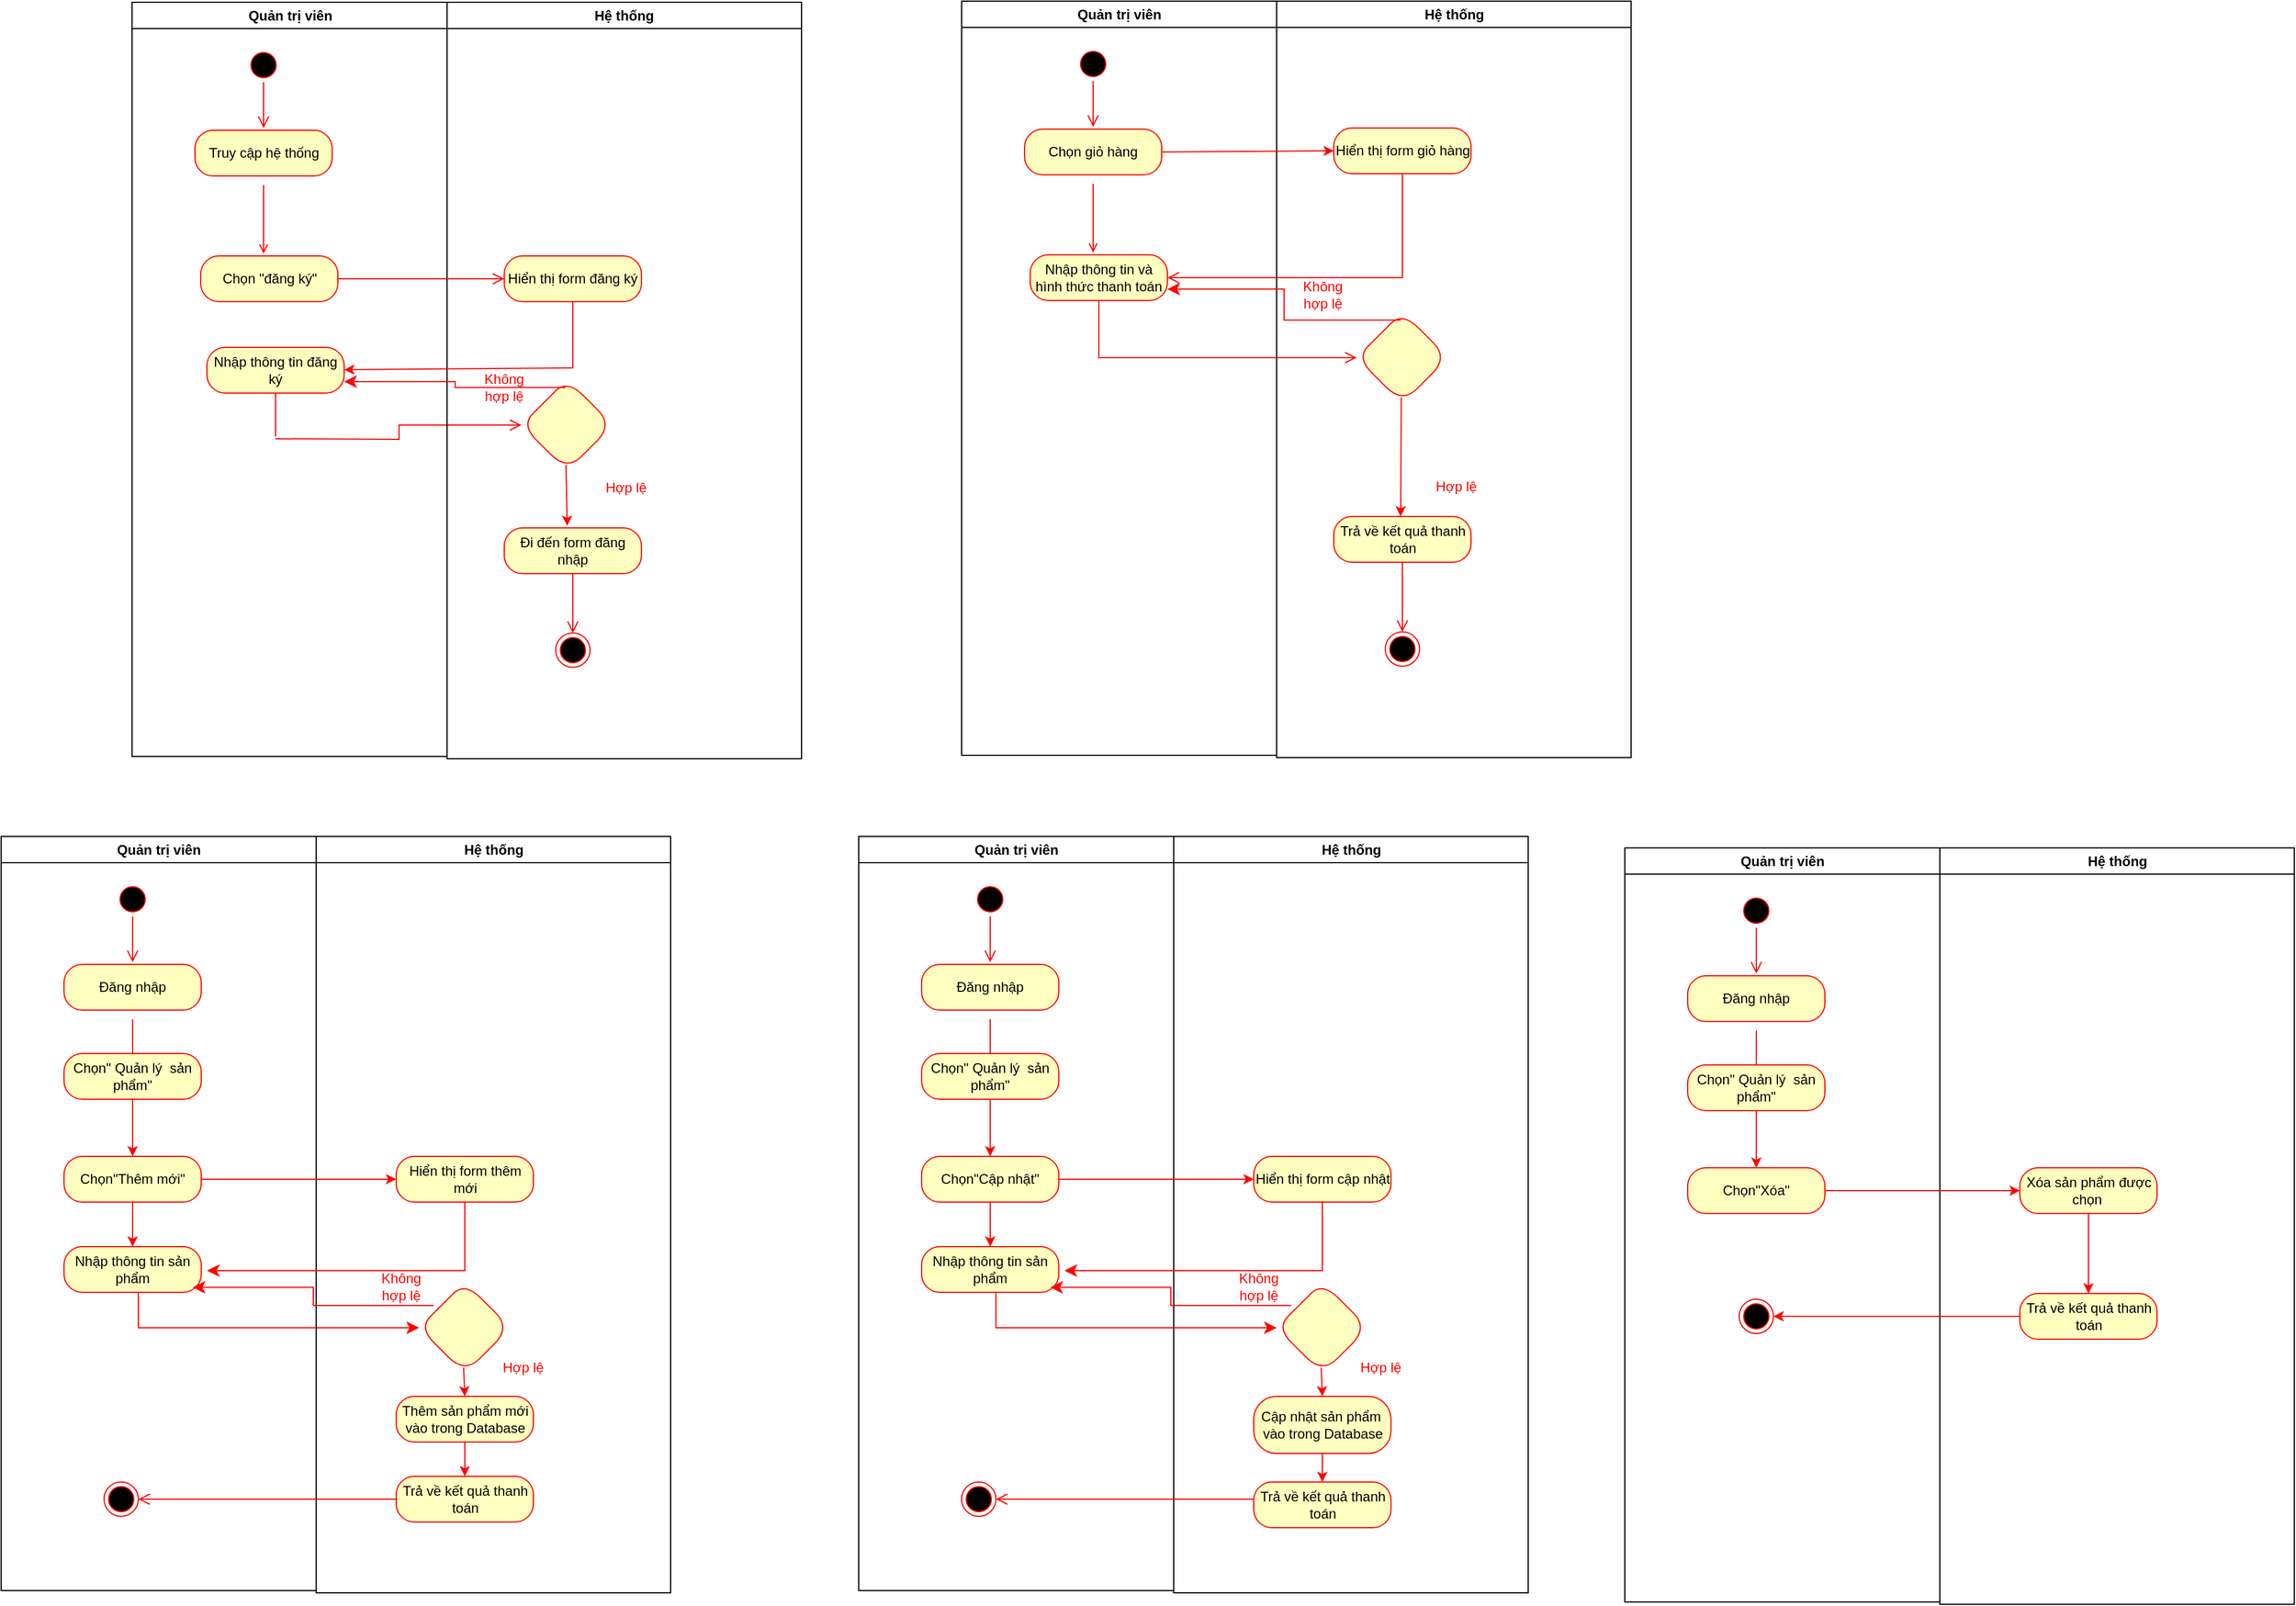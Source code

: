 <mxfile version="24.3.1" type="github">
  <diagram name="Page-1" id="e7e014a7-5840-1c2e-5031-d8a46d1fe8dd">
    <mxGraphModel dx="1804" dy="1042" grid="1" gridSize="10" guides="1" tooltips="1" connect="1" arrows="1" fold="1" page="1" pageScale="1" pageWidth="1169" pageHeight="826" background="none" math="0" shadow="0">
      <root>
        <mxCell id="0" />
        <mxCell id="1" parent="0" />
        <mxCell id="2" value="Quản trị viên" style="swimlane;whiteSpace=wrap" parent="1" vertex="1">
          <mxGeometry x="164.5" y="130" width="275.5" height="660" as="geometry" />
        </mxCell>
        <mxCell id="5" value="" style="ellipse;shape=startState;fillColor=#000000;strokeColor=#ff0000;" parent="2" vertex="1">
          <mxGeometry x="100" y="40" width="30" height="30" as="geometry" />
        </mxCell>
        <mxCell id="6" value="" style="edgeStyle=elbowEdgeStyle;elbow=horizontal;verticalAlign=bottom;endArrow=open;endSize=8;strokeColor=#FF0000;endFill=1;rounded=0" parent="2" source="5" edge="1">
          <mxGeometry x="100" y="40" as="geometry">
            <mxPoint x="115" y="110" as="targetPoint" />
          </mxGeometry>
        </mxCell>
        <mxCell id="9" value="" style="endArrow=open;strokeColor=#FF0000;endFill=1;rounded=0" parent="2" edge="1">
          <mxGeometry relative="1" as="geometry">
            <mxPoint x="115" y="160" as="sourcePoint" />
            <mxPoint x="115" y="220" as="targetPoint" />
          </mxGeometry>
        </mxCell>
        <mxCell id="1qnnJnAigtBVp87FX5BY-41" value="Truy cập hệ thống" style="rounded=1;whiteSpace=wrap;html=1;arcSize=40;fontColor=#000000;fillColor=#ffffc0;strokeColor=#ff0000;" vertex="1" parent="2">
          <mxGeometry x="55" y="112" width="120" height="40" as="geometry" />
        </mxCell>
        <mxCell id="1qnnJnAigtBVp87FX5BY-43" value="Chọn &quot;đăng ký&quot;" style="rounded=1;whiteSpace=wrap;html=1;arcSize=40;fontColor=#000000;fillColor=#ffffc0;strokeColor=#ff0000;" vertex="1" parent="2">
          <mxGeometry x="60" y="222" width="120" height="40" as="geometry" />
        </mxCell>
        <mxCell id="1qnnJnAigtBVp87FX5BY-115" value="Nhập thông tin đăng ký" style="rounded=1;whiteSpace=wrap;html=1;arcSize=40;fontColor=#000000;fillColor=#ffffc0;strokeColor=#ff0000;" vertex="1" parent="2">
          <mxGeometry x="65.5" y="302" width="120" height="40" as="geometry" />
        </mxCell>
        <mxCell id="1qnnJnAigtBVp87FX5BY-116" value="" style="edgeStyle=orthogonalEdgeStyle;html=1;verticalAlign=bottom;endArrow=open;endSize=8;strokeColor=#ff0000;rounded=0;entryX=0;entryY=0.5;entryDx=0;entryDy=0;" edge="1" parent="2" target="1qnnJnAigtBVp87FX5BY-117">
          <mxGeometry relative="1" as="geometry">
            <mxPoint x="125.5" y="402" as="targetPoint" />
            <mxPoint x="125.5" y="382" as="sourcePoint" />
          </mxGeometry>
        </mxCell>
        <mxCell id="3" value="Hệ thống" style="swimlane;whiteSpace=wrap" parent="1" vertex="1">
          <mxGeometry x="440" y="130" width="310" height="662" as="geometry" />
        </mxCell>
        <mxCell id="1qnnJnAigtBVp87FX5BY-113" value="Hiển thị form đăng ký" style="rounded=1;whiteSpace=wrap;html=1;arcSize=40;fontColor=#000000;fillColor=#ffffc0;strokeColor=#ff0000;" vertex="1" parent="3">
          <mxGeometry x="50" y="222" width="120" height="40" as="geometry" />
        </mxCell>
        <mxCell id="1qnnJnAigtBVp87FX5BY-117" value="" style="rhombus;whiteSpace=wrap;html=1;fillColor=#ffffc0;strokeColor=#ff0000;fontColor=#000000;rounded=1;arcSize=40;" vertex="1" parent="3">
          <mxGeometry x="65" y="330" width="80" height="80" as="geometry" />
        </mxCell>
        <mxCell id="1qnnJnAigtBVp87FX5BY-122" value="Không hợp lệ" style="text;html=1;align=center;verticalAlign=middle;whiteSpace=wrap;rounded=0;fontColor=#FF0000;" vertex="1" parent="3">
          <mxGeometry x="20" y="322" width="60" height="30" as="geometry" />
        </mxCell>
        <mxCell id="1qnnJnAigtBVp87FX5BY-125" value="Đi đến form đăng nhập" style="rounded=1;whiteSpace=wrap;html=1;arcSize=40;fontColor=#000000;fillColor=#ffffc0;strokeColor=#ff0000;" vertex="1" parent="3">
          <mxGeometry x="50" y="460" width="120" height="40" as="geometry" />
        </mxCell>
        <mxCell id="1qnnJnAigtBVp87FX5BY-126" value="" style="edgeStyle=orthogonalEdgeStyle;html=1;verticalAlign=bottom;endArrow=open;endSize=8;strokeColor=#ff0000;rounded=0;" edge="1" source="1qnnJnAigtBVp87FX5BY-125" parent="3">
          <mxGeometry relative="1" as="geometry">
            <mxPoint x="110" y="552" as="targetPoint" />
          </mxGeometry>
        </mxCell>
        <mxCell id="1qnnJnAigtBVp87FX5BY-129" value="" style="ellipse;html=1;shape=endState;fillColor=#000000;strokeColor=#ff0000;" vertex="1" parent="3">
          <mxGeometry x="95" y="552" width="30" height="30" as="geometry" />
        </mxCell>
        <mxCell id="1qnnJnAigtBVp87FX5BY-130" value="" style="endArrow=classic;html=1;rounded=0;entryX=0.459;entryY=-0.046;entryDx=0;entryDy=0;exitX=0.487;exitY=0.935;exitDx=0;exitDy=0;exitPerimeter=0;fontColor=#FF0000;strokeColor=#FF0000;entryPerimeter=0;" edge="1" parent="3" source="1qnnJnAigtBVp87FX5BY-117" target="1qnnJnAigtBVp87FX5BY-125">
          <mxGeometry width="50" height="50" relative="1" as="geometry">
            <mxPoint x="40" y="462" as="sourcePoint" />
            <mxPoint x="90" y="412" as="targetPoint" />
          </mxGeometry>
        </mxCell>
        <mxCell id="1qnnJnAigtBVp87FX5BY-132" value="&amp;nbsp;Hợp lệ" style="text;html=1;align=center;verticalAlign=middle;whiteSpace=wrap;rounded=0;fontColor=#FF0000;" vertex="1" parent="3">
          <mxGeometry x="125" y="410" width="60" height="30" as="geometry" />
        </mxCell>
        <mxCell id="1qnnJnAigtBVp87FX5BY-44" value="" style="edgeStyle=orthogonalEdgeStyle;html=1;verticalAlign=bottom;endArrow=open;endSize=8;strokeColor=#ff0000;rounded=0;" edge="1" source="1qnnJnAigtBVp87FX5BY-43" parent="1" target="1qnnJnAigtBVp87FX5BY-113">
          <mxGeometry relative="1" as="geometry">
            <mxPoint x="280" y="460" as="targetPoint" />
          </mxGeometry>
        </mxCell>
        <mxCell id="1qnnJnAigtBVp87FX5BY-119" value="" style="endArrow=none;html=1;rounded=0;entryX=0.5;entryY=1;entryDx=0;entryDy=0;fontColor=#FF0000;strokeColor=#FF0000;" edge="1" parent="1" target="1qnnJnAigtBVp87FX5BY-113">
          <mxGeometry width="50" height="50" relative="1" as="geometry">
            <mxPoint x="550" y="450" as="sourcePoint" />
            <mxPoint x="660" y="390" as="targetPoint" />
          </mxGeometry>
        </mxCell>
        <mxCell id="1qnnJnAigtBVp87FX5BY-120" value="" style="endArrow=classic;html=1;rounded=0;strokeColor=#FF0000;" edge="1" parent="1" target="1qnnJnAigtBVp87FX5BY-115">
          <mxGeometry width="50" height="50" relative="1" as="geometry">
            <mxPoint x="550" y="450" as="sourcePoint" />
            <mxPoint x="510" y="440" as="targetPoint" />
          </mxGeometry>
        </mxCell>
        <mxCell id="1qnnJnAigtBVp87FX5BY-121" value="" style="edgeStyle=elbowEdgeStyle;elbow=horizontal;endArrow=classic;html=1;curved=0;rounded=0;endSize=8;startSize=8;entryX=1;entryY=0.75;entryDx=0;entryDy=0;exitX=0.483;exitY=0.089;exitDx=0;exitDy=0;exitPerimeter=0;strokeColor=#FF0000;" edge="1" parent="1" source="1qnnJnAigtBVp87FX5BY-117" target="1qnnJnAigtBVp87FX5BY-115">
          <mxGeometry width="50" height="50" relative="1" as="geometry">
            <mxPoint x="546" y="490" as="sourcePoint" />
            <mxPoint x="660" y="390" as="targetPoint" />
          </mxGeometry>
        </mxCell>
        <mxCell id="1qnnJnAigtBVp87FX5BY-124" value="" style="endArrow=none;html=1;rounded=0;entryX=0.5;entryY=1;entryDx=0;entryDy=0;strokeColor=#FF0000;" edge="1" parent="1" target="1qnnJnAigtBVp87FX5BY-115">
          <mxGeometry width="50" height="50" relative="1" as="geometry">
            <mxPoint x="290" y="510" as="sourcePoint" />
            <mxPoint x="450" y="390" as="targetPoint" />
          </mxGeometry>
        </mxCell>
        <mxCell id="1qnnJnAigtBVp87FX5BY-154" value="Quản trị viên" style="swimlane;whiteSpace=wrap" vertex="1" parent="1">
          <mxGeometry x="890" y="129" width="275.5" height="660" as="geometry" />
        </mxCell>
        <mxCell id="1qnnJnAigtBVp87FX5BY-155" value="" style="ellipse;shape=startState;fillColor=#000000;strokeColor=#ff0000;" vertex="1" parent="1qnnJnAigtBVp87FX5BY-154">
          <mxGeometry x="100" y="40" width="30" height="30" as="geometry" />
        </mxCell>
        <mxCell id="1qnnJnAigtBVp87FX5BY-156" value="" style="edgeStyle=elbowEdgeStyle;elbow=horizontal;verticalAlign=bottom;endArrow=open;endSize=8;strokeColor=#FF0000;endFill=1;rounded=0" edge="1" parent="1qnnJnAigtBVp87FX5BY-154" source="1qnnJnAigtBVp87FX5BY-155">
          <mxGeometry x="100" y="40" as="geometry">
            <mxPoint x="115" y="110" as="targetPoint" />
          </mxGeometry>
        </mxCell>
        <mxCell id="1qnnJnAigtBVp87FX5BY-157" value="" style="endArrow=open;strokeColor=#FF0000;endFill=1;rounded=0" edge="1" parent="1qnnJnAigtBVp87FX5BY-154">
          <mxGeometry relative="1" as="geometry">
            <mxPoint x="115" y="160" as="sourcePoint" />
            <mxPoint x="115" y="220" as="targetPoint" />
          </mxGeometry>
        </mxCell>
        <mxCell id="1qnnJnAigtBVp87FX5BY-158" value="Chọn giỏ hàng" style="rounded=1;whiteSpace=wrap;html=1;arcSize=40;fontColor=#000000;fillColor=#ffffc0;strokeColor=#ff0000;" vertex="1" parent="1qnnJnAigtBVp87FX5BY-154">
          <mxGeometry x="55" y="112" width="120" height="40" as="geometry" />
        </mxCell>
        <mxCell id="1qnnJnAigtBVp87FX5BY-159" value="Nhập thông tin và hình thức thanh toán" style="rounded=1;whiteSpace=wrap;html=1;arcSize=40;fontColor=#000000;fillColor=#ffffc0;strokeColor=#ff0000;" vertex="1" parent="1qnnJnAigtBVp87FX5BY-154">
          <mxGeometry x="60" y="222" width="120" height="40" as="geometry" />
        </mxCell>
        <mxCell id="1qnnJnAigtBVp87FX5BY-162" value="Hệ thống" style="swimlane;whiteSpace=wrap" vertex="1" parent="1">
          <mxGeometry x="1165.5" y="129" width="310" height="662" as="geometry" />
        </mxCell>
        <mxCell id="1qnnJnAigtBVp87FX5BY-163" value="Hiển thị form giỏ hàng" style="rounded=1;whiteSpace=wrap;html=1;arcSize=40;fontColor=#000000;fillColor=#ffffc0;strokeColor=#ff0000;" vertex="1" parent="1qnnJnAigtBVp87FX5BY-162">
          <mxGeometry x="50" y="111" width="120" height="40" as="geometry" />
        </mxCell>
        <mxCell id="1qnnJnAigtBVp87FX5BY-164" value="" style="rhombus;whiteSpace=wrap;html=1;fillColor=#ffffc0;strokeColor=#ff0000;fontColor=#000000;rounded=1;arcSize=40;" vertex="1" parent="1qnnJnAigtBVp87FX5BY-162">
          <mxGeometry x="70" y="272" width="80" height="80" as="geometry" />
        </mxCell>
        <mxCell id="1qnnJnAigtBVp87FX5BY-165" value="Không hợp lệ" style="text;html=1;align=center;verticalAlign=middle;whiteSpace=wrap;rounded=0;fontColor=#FF0000;" vertex="1" parent="1qnnJnAigtBVp87FX5BY-162">
          <mxGeometry x="10" y="242" width="60" height="30" as="geometry" />
        </mxCell>
        <mxCell id="1qnnJnAigtBVp87FX5BY-166" value="Trả về kết quả thanh toán" style="rounded=1;whiteSpace=wrap;html=1;arcSize=40;fontColor=#000000;fillColor=#ffffc0;strokeColor=#ff0000;" vertex="1" parent="1qnnJnAigtBVp87FX5BY-162">
          <mxGeometry x="50" y="451" width="120" height="40" as="geometry" />
        </mxCell>
        <mxCell id="1qnnJnAigtBVp87FX5BY-167" value="" style="edgeStyle=orthogonalEdgeStyle;html=1;verticalAlign=bottom;endArrow=open;endSize=8;strokeColor=#ff0000;rounded=0;" edge="1" parent="1qnnJnAigtBVp87FX5BY-162" source="1qnnJnAigtBVp87FX5BY-166">
          <mxGeometry relative="1" as="geometry">
            <mxPoint x="110" y="552" as="targetPoint" />
          </mxGeometry>
        </mxCell>
        <mxCell id="1qnnJnAigtBVp87FX5BY-168" value="" style="ellipse;html=1;shape=endState;fillColor=#000000;strokeColor=#ff0000;" vertex="1" parent="1qnnJnAigtBVp87FX5BY-162">
          <mxGeometry x="95" y="552" width="30" height="30" as="geometry" />
        </mxCell>
        <mxCell id="1qnnJnAigtBVp87FX5BY-169" value="" style="endArrow=classic;html=1;rounded=0;exitX=0.487;exitY=0.935;exitDx=0;exitDy=0;exitPerimeter=0;fontColor=#FF0000;strokeColor=#FF0000;" edge="1" parent="1qnnJnAigtBVp87FX5BY-162" source="1qnnJnAigtBVp87FX5BY-164">
          <mxGeometry width="50" height="50" relative="1" as="geometry">
            <mxPoint x="40" y="462" as="sourcePoint" />
            <mxPoint x="108.5" y="451" as="targetPoint" />
          </mxGeometry>
        </mxCell>
        <mxCell id="1qnnJnAigtBVp87FX5BY-170" value="&amp;nbsp;Hợp lệ" style="text;html=1;align=center;verticalAlign=middle;whiteSpace=wrap;rounded=0;fontColor=#FF0000;" vertex="1" parent="1qnnJnAigtBVp87FX5BY-162">
          <mxGeometry x="125" y="410" width="60" height="30" as="geometry" />
        </mxCell>
        <mxCell id="1qnnJnAigtBVp87FX5BY-171" value="" style="edgeStyle=orthogonalEdgeStyle;html=1;verticalAlign=bottom;endArrow=open;endSize=8;strokeColor=#ff0000;rounded=0;entryX=1;entryY=0.5;entryDx=0;entryDy=0;exitX=0.5;exitY=1;exitDx=0;exitDy=0;" edge="1" parent="1" source="1qnnJnAigtBVp87FX5BY-163" target="1qnnJnAigtBVp87FX5BY-159">
          <mxGeometry relative="1" as="geometry">
            <mxPoint x="1300" y="320" as="targetPoint" />
            <mxPoint x="1100" y="370" as="sourcePoint" />
          </mxGeometry>
        </mxCell>
        <mxCell id="1qnnJnAigtBVp87FX5BY-174" value="" style="edgeStyle=elbowEdgeStyle;elbow=horizontal;endArrow=classic;html=1;curved=0;rounded=0;endSize=8;startSize=8;entryX=1;entryY=0.75;entryDx=0;entryDy=0;exitX=0.483;exitY=0.089;exitDx=0;exitDy=0;exitPerimeter=0;strokeColor=#FF0000;" edge="1" parent="1" source="1qnnJnAigtBVp87FX5BY-164" target="1qnnJnAigtBVp87FX5BY-159">
          <mxGeometry width="50" height="50" relative="1" as="geometry">
            <mxPoint x="1271.5" y="489" as="sourcePoint" />
            <mxPoint x="1075.5" y="461" as="targetPoint" />
          </mxGeometry>
        </mxCell>
        <mxCell id="1qnnJnAigtBVp87FX5BY-178" value="" style="endArrow=classic;html=1;rounded=0;entryX=0;entryY=0.5;entryDx=0;entryDy=0;exitX=1;exitY=0.5;exitDx=0;exitDy=0;strokeColor=#FF0000;" edge="1" parent="1" source="1qnnJnAigtBVp87FX5BY-158" target="1qnnJnAigtBVp87FX5BY-163">
          <mxGeometry width="50" height="50" relative="1" as="geometry">
            <mxPoint x="1160" y="480" as="sourcePoint" />
            <mxPoint x="1210" y="430" as="targetPoint" />
          </mxGeometry>
        </mxCell>
        <mxCell id="1qnnJnAigtBVp87FX5BY-161" value="" style="edgeStyle=orthogonalEdgeStyle;html=1;verticalAlign=bottom;endArrow=open;endSize=8;strokeColor=#ff0000;rounded=0;entryX=0;entryY=0.5;entryDx=0;entryDy=0;exitX=0.5;exitY=1;exitDx=0;exitDy=0;" edge="1" parent="1" target="1qnnJnAigtBVp87FX5BY-164" source="1qnnJnAigtBVp87FX5BY-159">
          <mxGeometry relative="1" as="geometry">
            <mxPoint x="1015.5" y="531" as="targetPoint" />
            <mxPoint x="1010" y="441" as="sourcePoint" />
          </mxGeometry>
        </mxCell>
        <mxCell id="1qnnJnAigtBVp87FX5BY-198" value="Quản trị viên" style="swimlane;whiteSpace=wrap" vertex="1" parent="1">
          <mxGeometry x="50" y="860" width="275.5" height="660" as="geometry" />
        </mxCell>
        <mxCell id="1qnnJnAigtBVp87FX5BY-199" value="" style="ellipse;shape=startState;fillColor=#000000;strokeColor=#ff0000;" vertex="1" parent="1qnnJnAigtBVp87FX5BY-198">
          <mxGeometry x="100" y="40" width="30" height="30" as="geometry" />
        </mxCell>
        <mxCell id="1qnnJnAigtBVp87FX5BY-200" value="" style="edgeStyle=elbowEdgeStyle;elbow=horizontal;verticalAlign=bottom;endArrow=open;endSize=8;strokeColor=#FF0000;endFill=1;rounded=0" edge="1" parent="1qnnJnAigtBVp87FX5BY-198" source="1qnnJnAigtBVp87FX5BY-199">
          <mxGeometry x="100" y="40" as="geometry">
            <mxPoint x="115" y="110" as="targetPoint" />
          </mxGeometry>
        </mxCell>
        <mxCell id="1qnnJnAigtBVp87FX5BY-201" value="" style="endArrow=open;strokeColor=#FF0000;endFill=1;rounded=0" edge="1" parent="1qnnJnAigtBVp87FX5BY-198">
          <mxGeometry relative="1" as="geometry">
            <mxPoint x="115" y="160" as="sourcePoint" />
            <mxPoint x="115" y="220" as="targetPoint" />
          </mxGeometry>
        </mxCell>
        <mxCell id="1qnnJnAigtBVp87FX5BY-202" value="Đăng nhập" style="rounded=1;whiteSpace=wrap;html=1;arcSize=40;fontColor=#000000;fillColor=#ffffc0;strokeColor=#ff0000;" vertex="1" parent="1qnnJnAigtBVp87FX5BY-198">
          <mxGeometry x="55" y="112" width="120" height="40" as="geometry" />
        </mxCell>
        <mxCell id="1qnnJnAigtBVp87FX5BY-218" value="" style="edgeStyle=orthogonalEdgeStyle;rounded=0;orthogonalLoop=1;jettySize=auto;html=1;strokeColor=#FF0000;" edge="1" parent="1qnnJnAigtBVp87FX5BY-198" source="1qnnJnAigtBVp87FX5BY-203" target="1qnnJnAigtBVp87FX5BY-217">
          <mxGeometry relative="1" as="geometry" />
        </mxCell>
        <mxCell id="1qnnJnAigtBVp87FX5BY-203" value="Chọn&quot; Quản lý&amp;nbsp; sản phẩm&quot;" style="rounded=1;whiteSpace=wrap;html=1;arcSize=40;fontColor=#000000;fillColor=#ffffc0;strokeColor=#ff0000;" vertex="1" parent="1qnnJnAigtBVp87FX5BY-198">
          <mxGeometry x="55" y="190" width="120" height="40" as="geometry" />
        </mxCell>
        <mxCell id="1qnnJnAigtBVp87FX5BY-221" value="" style="edgeStyle=orthogonalEdgeStyle;rounded=0;orthogonalLoop=1;jettySize=auto;html=1;strokeColor=#FF0000;" edge="1" parent="1qnnJnAigtBVp87FX5BY-198" source="1qnnJnAigtBVp87FX5BY-217" target="1qnnJnAigtBVp87FX5BY-220">
          <mxGeometry relative="1" as="geometry" />
        </mxCell>
        <mxCell id="1qnnJnAigtBVp87FX5BY-217" value="Chọn&quot;Thêm mới&quot;" style="rounded=1;whiteSpace=wrap;html=1;arcSize=40;fontColor=#000000;fillColor=#ffffc0;strokeColor=#ff0000;" vertex="1" parent="1qnnJnAigtBVp87FX5BY-198">
          <mxGeometry x="55" y="280" width="120" height="40" as="geometry" />
        </mxCell>
        <mxCell id="1qnnJnAigtBVp87FX5BY-210" value="" style="ellipse;html=1;shape=endState;fillColor=#000000;strokeColor=#ff0000;" vertex="1" parent="1qnnJnAigtBVp87FX5BY-198">
          <mxGeometry x="90" y="565" width="30" height="30" as="geometry" />
        </mxCell>
        <mxCell id="1qnnJnAigtBVp87FX5BY-220" value="Nhập thông tin sản phẩm" style="rounded=1;whiteSpace=wrap;html=1;arcSize=40;fontColor=#000000;fillColor=#ffffc0;strokeColor=#ff0000;" vertex="1" parent="1qnnJnAigtBVp87FX5BY-198">
          <mxGeometry x="55" y="359" width="120" height="40" as="geometry" />
        </mxCell>
        <mxCell id="1qnnJnAigtBVp87FX5BY-226" value="" style="edgeStyle=segmentEdgeStyle;endArrow=classic;html=1;curved=0;rounded=0;endSize=8;startSize=8;entryX=0;entryY=0.5;entryDx=0;entryDy=0;exitX=0.5;exitY=1;exitDx=0;exitDy=0;strokeColor=#FF0000;" edge="1" parent="1qnnJnAigtBVp87FX5BY-198" source="1qnnJnAigtBVp87FX5BY-220" target="1qnnJnAigtBVp87FX5BY-206">
          <mxGeometry width="50" height="50" relative="1" as="geometry">
            <mxPoint x="120" y="430" as="sourcePoint" />
            <mxPoint x="180" y="420" as="targetPoint" />
            <Array as="points">
              <mxPoint x="120" y="399" />
              <mxPoint x="120" y="430" />
            </Array>
          </mxGeometry>
        </mxCell>
        <mxCell id="1qnnJnAigtBVp87FX5BY-227" value="&lt;div&gt;&lt;br&gt;&lt;/div&gt;&lt;div&gt;&lt;br&gt;&lt;/div&gt;" style="edgeLabel;html=1;align=center;verticalAlign=middle;resizable=0;points=[];" vertex="1" connectable="0" parent="1qnnJnAigtBVp87FX5BY-226">
          <mxGeometry x="-1" y="2" relative="1" as="geometry">
            <mxPoint x="-1" as="offset" />
          </mxGeometry>
        </mxCell>
        <mxCell id="1qnnJnAigtBVp87FX5BY-204" value="Hệ thống" style="swimlane;whiteSpace=wrap" vertex="1" parent="1">
          <mxGeometry x="325.5" y="860" width="310" height="662" as="geometry" />
        </mxCell>
        <mxCell id="1qnnJnAigtBVp87FX5BY-205" value="Hiển thị form thêm mới" style="rounded=1;whiteSpace=wrap;html=1;arcSize=40;fontColor=#000000;fillColor=#ffffc0;strokeColor=#ff0000;" vertex="1" parent="1qnnJnAigtBVp87FX5BY-204">
          <mxGeometry x="70" y="280" width="120" height="40" as="geometry" />
        </mxCell>
        <mxCell id="1qnnJnAigtBVp87FX5BY-206" value="" style="rhombus;whiteSpace=wrap;html=1;fillColor=#ffffc0;strokeColor=#ff0000;fontColor=#000000;rounded=1;arcSize=40;" vertex="1" parent="1qnnJnAigtBVp87FX5BY-204">
          <mxGeometry x="90" y="390" width="80" height="80" as="geometry" />
        </mxCell>
        <mxCell id="1qnnJnAigtBVp87FX5BY-208" value="Trả về kết quả thanh toán" style="rounded=1;whiteSpace=wrap;html=1;arcSize=40;fontColor=#000000;fillColor=#ffffc0;strokeColor=#ff0000;" vertex="1" parent="1qnnJnAigtBVp87FX5BY-204">
          <mxGeometry x="70" y="560" width="120" height="40" as="geometry" />
        </mxCell>
        <mxCell id="1qnnJnAigtBVp87FX5BY-211" value="" style="endArrow=classic;html=1;rounded=0;exitX=0.487;exitY=0.935;exitDx=0;exitDy=0;exitPerimeter=0;fontColor=#FF0000;strokeColor=#FF0000;entryX=0.5;entryY=0;entryDx=0;entryDy=0;" edge="1" parent="1qnnJnAigtBVp87FX5BY-204" source="1qnnJnAigtBVp87FX5BY-206" target="1qnnJnAigtBVp87FX5BY-222">
          <mxGeometry width="50" height="50" relative="1" as="geometry">
            <mxPoint x="40" y="462" as="sourcePoint" />
            <mxPoint x="108.5" y="451" as="targetPoint" />
          </mxGeometry>
        </mxCell>
        <mxCell id="1qnnJnAigtBVp87FX5BY-212" value="&amp;nbsp;Hợp lệ" style="text;html=1;align=center;verticalAlign=middle;whiteSpace=wrap;rounded=0;fontColor=#FF0000;" vertex="1" parent="1qnnJnAigtBVp87FX5BY-204">
          <mxGeometry x="149.5" y="450" width="60" height="30" as="geometry" />
        </mxCell>
        <mxCell id="1qnnJnAigtBVp87FX5BY-222" value="Thêm sản phẩm mới vào trong Database" style="rounded=1;whiteSpace=wrap;html=1;arcSize=40;fontColor=#000000;fillColor=#ffffc0;strokeColor=#ff0000;" vertex="1" parent="1qnnJnAigtBVp87FX5BY-204">
          <mxGeometry x="70" y="490" width="120" height="40" as="geometry" />
        </mxCell>
        <mxCell id="1qnnJnAigtBVp87FX5BY-225" value="" style="endArrow=classic;html=1;rounded=0;entryX=0.5;entryY=0;entryDx=0;entryDy=0;exitX=0.5;exitY=1;exitDx=0;exitDy=0;strokeColor=#FF0000;" edge="1" parent="1qnnJnAigtBVp87FX5BY-204" source="1qnnJnAigtBVp87FX5BY-222" target="1qnnJnAigtBVp87FX5BY-208">
          <mxGeometry width="50" height="50" relative="1" as="geometry">
            <mxPoint x="-15.5" y="390" as="sourcePoint" />
            <mxPoint x="34.5" y="340" as="targetPoint" />
          </mxGeometry>
        </mxCell>
        <mxCell id="1qnnJnAigtBVp87FX5BY-207" value="Không hợp lệ" style="text;html=1;align=center;verticalAlign=middle;whiteSpace=wrap;rounded=0;fontColor=#FF0000;" vertex="1" parent="1qnnJnAigtBVp87FX5BY-204">
          <mxGeometry x="44.5" y="379" width="60" height="30" as="geometry" />
        </mxCell>
        <mxCell id="1qnnJnAigtBVp87FX5BY-219" value="" style="endArrow=classic;html=1;rounded=0;exitX=1;exitY=0.5;exitDx=0;exitDy=0;entryX=0;entryY=0.5;entryDx=0;entryDy=0;strokeColor=#FF0000;" edge="1" parent="1" source="1qnnJnAigtBVp87FX5BY-217" target="1qnnJnAigtBVp87FX5BY-205">
          <mxGeometry width="50" height="50" relative="1" as="geometry">
            <mxPoint x="340" y="1270" as="sourcePoint" />
            <mxPoint x="360" y="1160" as="targetPoint" />
          </mxGeometry>
        </mxCell>
        <mxCell id="1qnnJnAigtBVp87FX5BY-209" value="" style="edgeStyle=orthogonalEdgeStyle;html=1;verticalAlign=bottom;endArrow=open;endSize=8;strokeColor=#ff0000;rounded=0;entryX=1;entryY=0.5;entryDx=0;entryDy=0;exitX=0;exitY=0.5;exitDx=0;exitDy=0;" edge="1" parent="1" source="1qnnJnAigtBVp87FX5BY-208" target="1qnnJnAigtBVp87FX5BY-210">
          <mxGeometry relative="1" as="geometry">
            <mxPoint x="435.5" y="1412" as="targetPoint" />
            <mxPoint x="270" y="1410" as="sourcePoint" />
            <Array as="points">
              <mxPoint x="170" y="1440" />
            </Array>
          </mxGeometry>
        </mxCell>
        <mxCell id="1qnnJnAigtBVp87FX5BY-224" value="" style="edgeStyle=segmentEdgeStyle;endArrow=classic;html=1;curved=0;rounded=0;endSize=8;startSize=8;exitX=0.5;exitY=1;exitDx=0;exitDy=0;strokeColor=#FF0000;" edge="1" parent="1" source="1qnnJnAigtBVp87FX5BY-205">
          <mxGeometry width="50" height="50" relative="1" as="geometry">
            <mxPoint x="470" y="1240" as="sourcePoint" />
            <mxPoint x="230" y="1240" as="targetPoint" />
            <Array as="points">
              <mxPoint x="456" y="1240" />
            </Array>
          </mxGeometry>
        </mxCell>
        <mxCell id="1qnnJnAigtBVp87FX5BY-228" value="" style="edgeStyle=elbowEdgeStyle;elbow=horizontal;endArrow=classic;html=1;curved=0;rounded=0;endSize=8;startSize=8;entryX=0.938;entryY=0.892;entryDx=0;entryDy=0;entryPerimeter=0;exitX=0.159;exitY=0.257;exitDx=0;exitDy=0;exitPerimeter=0;strokeColor=#FF0000;" edge="1" parent="1" source="1qnnJnAigtBVp87FX5BY-206" target="1qnnJnAigtBVp87FX5BY-220">
          <mxGeometry width="50" height="50" relative="1" as="geometry">
            <mxPoint x="240" y="1360" as="sourcePoint" />
            <mxPoint x="290" y="1310" as="targetPoint" />
          </mxGeometry>
        </mxCell>
        <mxCell id="1qnnJnAigtBVp87FX5BY-256" value="Quản trị viên" style="swimlane;whiteSpace=wrap" vertex="1" parent="1">
          <mxGeometry x="800" y="860" width="275.5" height="660" as="geometry" />
        </mxCell>
        <mxCell id="1qnnJnAigtBVp87FX5BY-257" value="" style="ellipse;shape=startState;fillColor=#000000;strokeColor=#ff0000;" vertex="1" parent="1qnnJnAigtBVp87FX5BY-256">
          <mxGeometry x="100" y="40" width="30" height="30" as="geometry" />
        </mxCell>
        <mxCell id="1qnnJnAigtBVp87FX5BY-258" value="" style="edgeStyle=elbowEdgeStyle;elbow=horizontal;verticalAlign=bottom;endArrow=open;endSize=8;strokeColor=#FF0000;endFill=1;rounded=0" edge="1" parent="1qnnJnAigtBVp87FX5BY-256" source="1qnnJnAigtBVp87FX5BY-257">
          <mxGeometry x="100" y="40" as="geometry">
            <mxPoint x="115" y="110" as="targetPoint" />
          </mxGeometry>
        </mxCell>
        <mxCell id="1qnnJnAigtBVp87FX5BY-259" value="" style="endArrow=open;strokeColor=#FF0000;endFill=1;rounded=0" edge="1" parent="1qnnJnAigtBVp87FX5BY-256">
          <mxGeometry relative="1" as="geometry">
            <mxPoint x="115" y="160" as="sourcePoint" />
            <mxPoint x="115" y="220" as="targetPoint" />
          </mxGeometry>
        </mxCell>
        <mxCell id="1qnnJnAigtBVp87FX5BY-260" value="Đăng nhập" style="rounded=1;whiteSpace=wrap;html=1;arcSize=40;fontColor=#000000;fillColor=#ffffc0;strokeColor=#ff0000;" vertex="1" parent="1qnnJnAigtBVp87FX5BY-256">
          <mxGeometry x="55" y="112" width="120" height="40" as="geometry" />
        </mxCell>
        <mxCell id="1qnnJnAigtBVp87FX5BY-261" value="" style="edgeStyle=orthogonalEdgeStyle;rounded=0;orthogonalLoop=1;jettySize=auto;html=1;strokeColor=#FF0000;" edge="1" parent="1qnnJnAigtBVp87FX5BY-256" source="1qnnJnAigtBVp87FX5BY-262" target="1qnnJnAigtBVp87FX5BY-264">
          <mxGeometry relative="1" as="geometry" />
        </mxCell>
        <mxCell id="1qnnJnAigtBVp87FX5BY-262" value="Chọn&quot; Quản lý&amp;nbsp; sản phẩm&quot;" style="rounded=1;whiteSpace=wrap;html=1;arcSize=40;fontColor=#000000;fillColor=#ffffc0;strokeColor=#ff0000;" vertex="1" parent="1qnnJnAigtBVp87FX5BY-256">
          <mxGeometry x="55" y="190" width="120" height="40" as="geometry" />
        </mxCell>
        <mxCell id="1qnnJnAigtBVp87FX5BY-263" value="" style="edgeStyle=orthogonalEdgeStyle;rounded=0;orthogonalLoop=1;jettySize=auto;html=1;strokeColor=#FF0000;" edge="1" parent="1qnnJnAigtBVp87FX5BY-256" source="1qnnJnAigtBVp87FX5BY-264" target="1qnnJnAigtBVp87FX5BY-266">
          <mxGeometry relative="1" as="geometry" />
        </mxCell>
        <mxCell id="1qnnJnAigtBVp87FX5BY-264" value="Chọn&quot;Cập nhật&quot;" style="rounded=1;whiteSpace=wrap;html=1;arcSize=40;fontColor=#000000;fillColor=#ffffc0;strokeColor=#ff0000;" vertex="1" parent="1qnnJnAigtBVp87FX5BY-256">
          <mxGeometry x="55" y="280" width="120" height="40" as="geometry" />
        </mxCell>
        <mxCell id="1qnnJnAigtBVp87FX5BY-265" value="" style="ellipse;html=1;shape=endState;fillColor=#000000;strokeColor=#ff0000;" vertex="1" parent="1qnnJnAigtBVp87FX5BY-256">
          <mxGeometry x="90" y="565" width="30" height="30" as="geometry" />
        </mxCell>
        <mxCell id="1qnnJnAigtBVp87FX5BY-266" value="Nhập thông tin sản phẩm" style="rounded=1;whiteSpace=wrap;html=1;arcSize=40;fontColor=#000000;fillColor=#ffffc0;strokeColor=#ff0000;" vertex="1" parent="1qnnJnAigtBVp87FX5BY-256">
          <mxGeometry x="55" y="359" width="120" height="40" as="geometry" />
        </mxCell>
        <mxCell id="1qnnJnAigtBVp87FX5BY-267" value="Hệ thống" style="swimlane;whiteSpace=wrap" vertex="1" parent="1">
          <mxGeometry x="1075.5" y="860" width="310" height="662" as="geometry" />
        </mxCell>
        <mxCell id="1qnnJnAigtBVp87FX5BY-268" value="Hiển thị form cập nhật" style="rounded=1;whiteSpace=wrap;html=1;arcSize=40;fontColor=#000000;fillColor=#ffffc0;strokeColor=#ff0000;" vertex="1" parent="1qnnJnAigtBVp87FX5BY-267">
          <mxGeometry x="70" y="280" width="120" height="40" as="geometry" />
        </mxCell>
        <mxCell id="1qnnJnAigtBVp87FX5BY-269" value="" style="rhombus;whiteSpace=wrap;html=1;fillColor=#ffffc0;strokeColor=#ff0000;fontColor=#000000;rounded=1;arcSize=40;" vertex="1" parent="1qnnJnAigtBVp87FX5BY-267">
          <mxGeometry x="90" y="390" width="80" height="80" as="geometry" />
        </mxCell>
        <mxCell id="1qnnJnAigtBVp87FX5BY-270" value="Trả về kết quả thanh toán" style="rounded=1;whiteSpace=wrap;html=1;arcSize=40;fontColor=#000000;fillColor=#ffffc0;strokeColor=#ff0000;" vertex="1" parent="1qnnJnAigtBVp87FX5BY-267">
          <mxGeometry x="70" y="565" width="120" height="40" as="geometry" />
        </mxCell>
        <mxCell id="1qnnJnAigtBVp87FX5BY-271" value="" style="endArrow=classic;html=1;rounded=0;exitX=0.487;exitY=0.935;exitDx=0;exitDy=0;exitPerimeter=0;fontColor=#FF0000;strokeColor=#FF0000;entryX=0.5;entryY=0;entryDx=0;entryDy=0;" edge="1" parent="1qnnJnAigtBVp87FX5BY-267" source="1qnnJnAigtBVp87FX5BY-269" target="1qnnJnAigtBVp87FX5BY-273">
          <mxGeometry width="50" height="50" relative="1" as="geometry">
            <mxPoint x="40" y="462" as="sourcePoint" />
            <mxPoint x="108.5" y="451" as="targetPoint" />
          </mxGeometry>
        </mxCell>
        <mxCell id="1qnnJnAigtBVp87FX5BY-272" value="&amp;nbsp;Hợp lệ" style="text;html=1;align=center;verticalAlign=middle;whiteSpace=wrap;rounded=0;fontColor=#FF0000;" vertex="1" parent="1qnnJnAigtBVp87FX5BY-267">
          <mxGeometry x="149.5" y="450" width="60" height="30" as="geometry" />
        </mxCell>
        <mxCell id="1qnnJnAigtBVp87FX5BY-273" value="Cập nhật sản phẩm&amp;nbsp; vào trong Database" style="rounded=1;whiteSpace=wrap;html=1;arcSize=40;fontColor=#000000;fillColor=#ffffc0;strokeColor=#ff0000;" vertex="1" parent="1qnnJnAigtBVp87FX5BY-267">
          <mxGeometry x="70" y="490" width="120" height="50" as="geometry" />
        </mxCell>
        <mxCell id="1qnnJnAigtBVp87FX5BY-274" value="" style="endArrow=classic;html=1;rounded=0;entryX=0.5;entryY=0;entryDx=0;entryDy=0;exitX=0.5;exitY=1;exitDx=0;exitDy=0;strokeColor=#FF0000;" edge="1" parent="1qnnJnAigtBVp87FX5BY-267" source="1qnnJnAigtBVp87FX5BY-273" target="1qnnJnAigtBVp87FX5BY-270">
          <mxGeometry width="50" height="50" relative="1" as="geometry">
            <mxPoint x="-15.5" y="390" as="sourcePoint" />
            <mxPoint x="34.5" y="340" as="targetPoint" />
          </mxGeometry>
        </mxCell>
        <mxCell id="1qnnJnAigtBVp87FX5BY-275" value="Không hợp lệ" style="text;html=1;align=center;verticalAlign=middle;whiteSpace=wrap;rounded=0;fontColor=#FF0000;" vertex="1" parent="1qnnJnAigtBVp87FX5BY-267">
          <mxGeometry x="44.5" y="379" width="60" height="30" as="geometry" />
        </mxCell>
        <mxCell id="1qnnJnAigtBVp87FX5BY-276" value="" style="edgeStyle=segmentEdgeStyle;endArrow=classic;html=1;curved=0;rounded=0;endSize=8;startSize=8;entryX=0;entryY=0.5;entryDx=0;entryDy=0;exitX=0.5;exitY=1;exitDx=0;exitDy=0;strokeColor=#FF0000;" edge="1" parent="1" source="1qnnJnAigtBVp87FX5BY-266" target="1qnnJnAigtBVp87FX5BY-269">
          <mxGeometry width="50" height="50" relative="1" as="geometry">
            <mxPoint x="920" y="1290" as="sourcePoint" />
            <mxPoint x="980" y="1280" as="targetPoint" />
            <Array as="points">
              <mxPoint x="920" y="1259" />
              <mxPoint x="920" y="1290" />
            </Array>
          </mxGeometry>
        </mxCell>
        <mxCell id="1qnnJnAigtBVp87FX5BY-277" value="&lt;div&gt;&lt;br&gt;&lt;/div&gt;&lt;div&gt;&lt;br&gt;&lt;/div&gt;" style="edgeLabel;html=1;align=center;verticalAlign=middle;resizable=0;points=[];" vertex="1" connectable="0" parent="1qnnJnAigtBVp87FX5BY-276">
          <mxGeometry x="-1" y="2" relative="1" as="geometry">
            <mxPoint x="-1" as="offset" />
          </mxGeometry>
        </mxCell>
        <mxCell id="1qnnJnAigtBVp87FX5BY-278" value="" style="endArrow=classic;html=1;rounded=0;exitX=1;exitY=0.5;exitDx=0;exitDy=0;entryX=0;entryY=0.5;entryDx=0;entryDy=0;strokeColor=#FF0000;" edge="1" parent="1" source="1qnnJnAigtBVp87FX5BY-264" target="1qnnJnAigtBVp87FX5BY-268">
          <mxGeometry width="50" height="50" relative="1" as="geometry">
            <mxPoint x="1090" y="1270" as="sourcePoint" />
            <mxPoint x="1110" y="1160" as="targetPoint" />
          </mxGeometry>
        </mxCell>
        <mxCell id="1qnnJnAigtBVp87FX5BY-279" value="" style="edgeStyle=orthogonalEdgeStyle;html=1;verticalAlign=bottom;endArrow=open;endSize=8;strokeColor=#ff0000;rounded=0;entryX=1;entryY=0.5;entryDx=0;entryDy=0;exitX=0;exitY=0.5;exitDx=0;exitDy=0;" edge="1" parent="1" source="1qnnJnAigtBVp87FX5BY-270" target="1qnnJnAigtBVp87FX5BY-265">
          <mxGeometry relative="1" as="geometry">
            <mxPoint x="1185.5" y="1412" as="targetPoint" />
            <mxPoint x="1020" y="1410" as="sourcePoint" />
            <Array as="points">
              <mxPoint x="920" y="1440" />
            </Array>
          </mxGeometry>
        </mxCell>
        <mxCell id="1qnnJnAigtBVp87FX5BY-280" value="" style="edgeStyle=segmentEdgeStyle;endArrow=classic;html=1;curved=0;rounded=0;endSize=8;startSize=8;exitX=0.5;exitY=1;exitDx=0;exitDy=0;strokeColor=#FF0000;" edge="1" parent="1" source="1qnnJnAigtBVp87FX5BY-268">
          <mxGeometry width="50" height="50" relative="1" as="geometry">
            <mxPoint x="1220" y="1240" as="sourcePoint" />
            <mxPoint x="980" y="1240" as="targetPoint" />
            <Array as="points">
              <mxPoint x="1206" y="1240" />
            </Array>
          </mxGeometry>
        </mxCell>
        <mxCell id="1qnnJnAigtBVp87FX5BY-281" value="" style="edgeStyle=elbowEdgeStyle;elbow=horizontal;endArrow=classic;html=1;curved=0;rounded=0;endSize=8;startSize=8;entryX=0.938;entryY=0.892;entryDx=0;entryDy=0;entryPerimeter=0;exitX=0.159;exitY=0.257;exitDx=0;exitDy=0;exitPerimeter=0;strokeColor=#FF0000;" edge="1" parent="1" source="1qnnJnAigtBVp87FX5BY-269" target="1qnnJnAigtBVp87FX5BY-266">
          <mxGeometry width="50" height="50" relative="1" as="geometry">
            <mxPoint x="990" y="1360" as="sourcePoint" />
            <mxPoint x="1040" y="1310" as="targetPoint" />
          </mxGeometry>
        </mxCell>
        <mxCell id="1qnnJnAigtBVp87FX5BY-282" value="Quản trị viên" style="swimlane;whiteSpace=wrap" vertex="1" parent="1">
          <mxGeometry x="1470" y="870" width="275.5" height="660" as="geometry" />
        </mxCell>
        <mxCell id="1qnnJnAigtBVp87FX5BY-283" value="" style="ellipse;shape=startState;fillColor=#000000;strokeColor=#ff0000;" vertex="1" parent="1qnnJnAigtBVp87FX5BY-282">
          <mxGeometry x="100" y="40" width="30" height="30" as="geometry" />
        </mxCell>
        <mxCell id="1qnnJnAigtBVp87FX5BY-284" value="" style="edgeStyle=elbowEdgeStyle;elbow=horizontal;verticalAlign=bottom;endArrow=open;endSize=8;strokeColor=#FF0000;endFill=1;rounded=0" edge="1" parent="1qnnJnAigtBVp87FX5BY-282" source="1qnnJnAigtBVp87FX5BY-283">
          <mxGeometry x="100" y="40" as="geometry">
            <mxPoint x="115" y="110" as="targetPoint" />
          </mxGeometry>
        </mxCell>
        <mxCell id="1qnnJnAigtBVp87FX5BY-285" value="" style="endArrow=open;strokeColor=#FF0000;endFill=1;rounded=0" edge="1" parent="1qnnJnAigtBVp87FX5BY-282">
          <mxGeometry relative="1" as="geometry">
            <mxPoint x="115" y="160" as="sourcePoint" />
            <mxPoint x="115" y="220" as="targetPoint" />
          </mxGeometry>
        </mxCell>
        <mxCell id="1qnnJnAigtBVp87FX5BY-286" value="Đăng nhập" style="rounded=1;whiteSpace=wrap;html=1;arcSize=40;fontColor=#000000;fillColor=#ffffc0;strokeColor=#ff0000;" vertex="1" parent="1qnnJnAigtBVp87FX5BY-282">
          <mxGeometry x="55" y="112" width="120" height="40" as="geometry" />
        </mxCell>
        <mxCell id="1qnnJnAigtBVp87FX5BY-287" value="" style="edgeStyle=orthogonalEdgeStyle;rounded=0;orthogonalLoop=1;jettySize=auto;html=1;strokeColor=#FF0000;" edge="1" parent="1qnnJnAigtBVp87FX5BY-282" source="1qnnJnAigtBVp87FX5BY-288" target="1qnnJnAigtBVp87FX5BY-290">
          <mxGeometry relative="1" as="geometry" />
        </mxCell>
        <mxCell id="1qnnJnAigtBVp87FX5BY-288" value="Chọn&quot; Quản lý&amp;nbsp; sản phẩm&quot;" style="rounded=1;whiteSpace=wrap;html=1;arcSize=40;fontColor=#000000;fillColor=#ffffc0;strokeColor=#ff0000;" vertex="1" parent="1qnnJnAigtBVp87FX5BY-282">
          <mxGeometry x="55" y="190" width="120" height="40" as="geometry" />
        </mxCell>
        <mxCell id="1qnnJnAigtBVp87FX5BY-290" value="Chọn&quot;Xóa&quot;" style="rounded=1;whiteSpace=wrap;html=1;arcSize=40;fontColor=#000000;fillColor=#ffffc0;strokeColor=#ff0000;" vertex="1" parent="1qnnJnAigtBVp87FX5BY-282">
          <mxGeometry x="55" y="280" width="120" height="40" as="geometry" />
        </mxCell>
        <mxCell id="1qnnJnAigtBVp87FX5BY-291" value="" style="ellipse;html=1;shape=endState;fillColor=#000000;strokeColor=#ff0000;" vertex="1" parent="1qnnJnAigtBVp87FX5BY-282">
          <mxGeometry x="100" y="395" width="30" height="30" as="geometry" />
        </mxCell>
        <mxCell id="1qnnJnAigtBVp87FX5BY-293" value="Hệ thống" style="swimlane;whiteSpace=wrap" vertex="1" parent="1">
          <mxGeometry x="1745.5" y="870" width="310" height="662" as="geometry" />
        </mxCell>
        <mxCell id="1qnnJnAigtBVp87FX5BY-294" value="Xóa sản phẩm được chọn&amp;nbsp;" style="rounded=1;whiteSpace=wrap;html=1;arcSize=40;fontColor=#000000;fillColor=#ffffc0;strokeColor=#ff0000;" vertex="1" parent="1qnnJnAigtBVp87FX5BY-293">
          <mxGeometry x="70" y="280" width="120" height="40" as="geometry" />
        </mxCell>
        <mxCell id="1qnnJnAigtBVp87FX5BY-296" value="Trả về kết quả thanh toán" style="rounded=1;whiteSpace=wrap;html=1;arcSize=40;fontColor=#000000;fillColor=#ffffc0;strokeColor=#ff0000;" vertex="1" parent="1qnnJnAigtBVp87FX5BY-293">
          <mxGeometry x="70" y="390" width="120" height="40" as="geometry" />
        </mxCell>
        <mxCell id="1qnnJnAigtBVp87FX5BY-311" value="" style="endArrow=classic;html=1;rounded=0;exitX=0.5;exitY=1;exitDx=0;exitDy=0;entryX=0.5;entryY=0;entryDx=0;entryDy=0;strokeColor=#FF0000;" edge="1" parent="1qnnJnAigtBVp87FX5BY-293" source="1qnnJnAigtBVp87FX5BY-294" target="1qnnJnAigtBVp87FX5BY-296">
          <mxGeometry width="50" height="50" relative="1" as="geometry">
            <mxPoint x="-86" y="320" as="sourcePoint" />
            <mxPoint x="90" y="320" as="targetPoint" />
          </mxGeometry>
        </mxCell>
        <mxCell id="1qnnJnAigtBVp87FX5BY-304" value="" style="endArrow=classic;html=1;rounded=0;exitX=1;exitY=0.5;exitDx=0;exitDy=0;entryX=0;entryY=0.5;entryDx=0;entryDy=0;strokeColor=#FF0000;" edge="1" parent="1" source="1qnnJnAigtBVp87FX5BY-290" target="1qnnJnAigtBVp87FX5BY-294">
          <mxGeometry width="50" height="50" relative="1" as="geometry">
            <mxPoint x="1765.5" y="1280" as="sourcePoint" />
            <mxPoint x="1785.5" y="1170" as="targetPoint" />
          </mxGeometry>
        </mxCell>
        <mxCell id="1qnnJnAigtBVp87FX5BY-310" value="" style="endArrow=classic;html=1;rounded=0;exitX=0;exitY=0.5;exitDx=0;exitDy=0;entryX=1;entryY=0.5;entryDx=0;entryDy=0;strokeColor=#FF0000;" edge="1" parent="1" source="1qnnJnAigtBVp87FX5BY-296" target="1qnnJnAigtBVp87FX5BY-291">
          <mxGeometry width="50" height="50" relative="1" as="geometry">
            <mxPoint x="1655" y="1180" as="sourcePoint" />
            <mxPoint x="1831" y="1180" as="targetPoint" />
          </mxGeometry>
        </mxCell>
      </root>
    </mxGraphModel>
  </diagram>
</mxfile>
